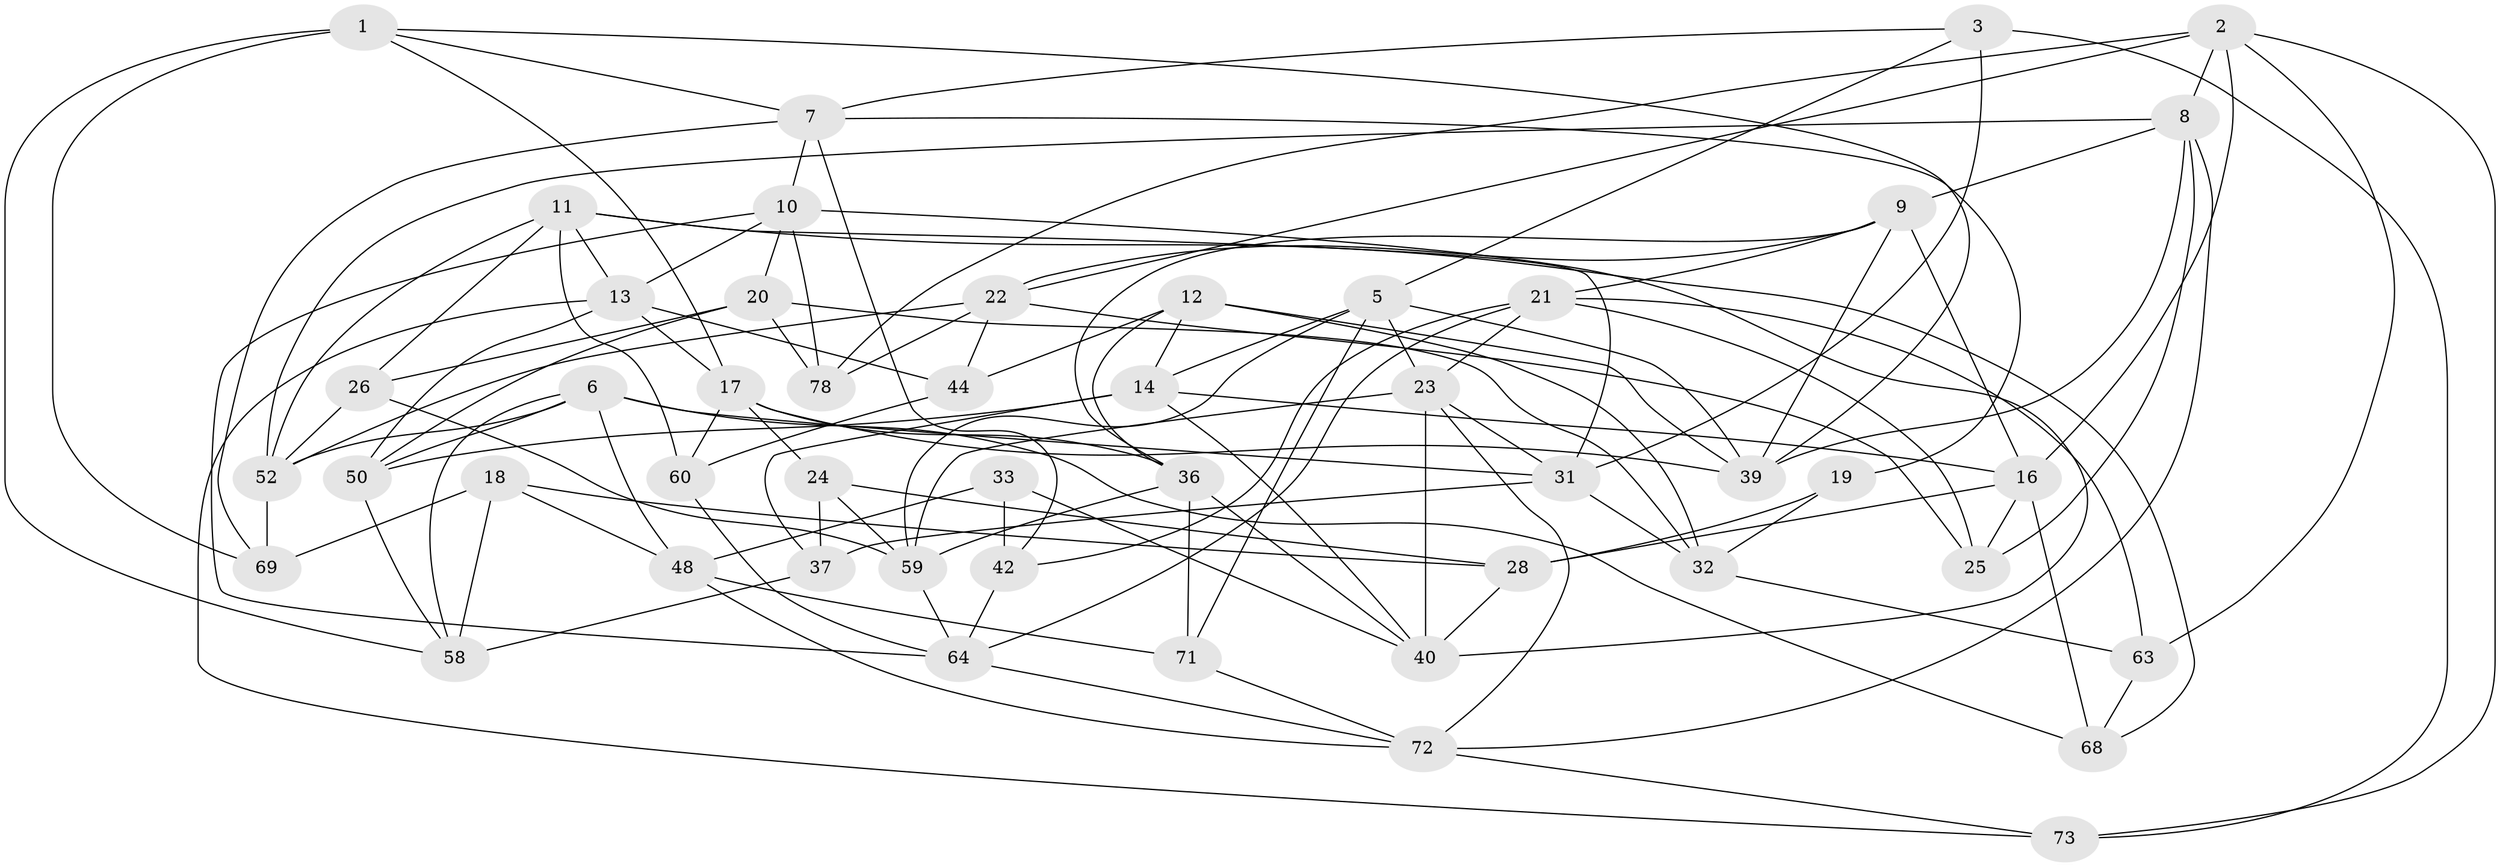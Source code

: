 // original degree distribution, {4: 1.0}
// Generated by graph-tools (version 1.1) at 2025/42/03/06/25 10:42:21]
// undirected, 48 vertices, 122 edges
graph export_dot {
graph [start="1"]
  node [color=gray90,style=filled];
  1 [super="+49"];
  2 [super="+4"];
  3;
  5 [super="+43"];
  6 [super="+53"];
  7 [super="+38"];
  8 [super="+47"];
  9 [super="+15"];
  10 [super="+27"];
  11 [super="+83"];
  12 [super="+34"];
  13 [super="+35"];
  14 [super="+76"];
  16 [super="+45"];
  17 [super="+41"];
  18 [super="+46"];
  19;
  20 [super="+81"];
  21 [super="+29"];
  22 [super="+79"];
  23 [super="+55"];
  24;
  25;
  26;
  28 [super="+30"];
  31 [super="+57"];
  32 [super="+51"];
  33 [super="+54"];
  36 [super="+66"];
  37;
  39 [super="+56"];
  40 [super="+62"];
  42 [super="+74"];
  44;
  48 [super="+77"];
  50 [super="+67"];
  52 [super="+75"];
  58 [super="+61"];
  59 [super="+65"];
  60;
  63;
  64 [super="+70"];
  68;
  69 [super="+82"];
  71;
  72 [super="+80"];
  73;
  78;
  1 -- 58;
  1 -- 69 [weight=2];
  1 -- 17;
  1 -- 7;
  1 -- 39;
  2 -- 22;
  2 -- 73;
  2 -- 78;
  2 -- 63;
  2 -- 16;
  2 -- 8;
  3 -- 31;
  3 -- 5;
  3 -- 73;
  3 -- 7;
  5 -- 59;
  5 -- 14;
  5 -- 71;
  5 -- 23;
  5 -- 39;
  6 -- 48;
  6 -- 68;
  6 -- 58;
  6 -- 52;
  6 -- 31;
  6 -- 50;
  7 -- 10;
  7 -- 69;
  7 -- 19;
  7 -- 42;
  8 -- 39;
  8 -- 25;
  8 -- 9;
  8 -- 52;
  8 -- 72;
  9 -- 39;
  9 -- 16;
  9 -- 21;
  9 -- 22;
  9 -- 36;
  10 -- 64;
  10 -- 40;
  10 -- 13;
  10 -- 78;
  10 -- 20;
  11 -- 26;
  11 -- 13;
  11 -- 60;
  11 -- 68;
  11 -- 52;
  11 -- 31;
  12 -- 44;
  12 -- 39;
  12 -- 32 [weight=2];
  12 -- 14;
  12 -- 36;
  13 -- 44;
  13 -- 50;
  13 -- 73;
  13 -- 17;
  14 -- 37;
  14 -- 40;
  14 -- 16;
  14 -- 50;
  16 -- 68;
  16 -- 28;
  16 -- 25;
  17 -- 60;
  17 -- 24;
  17 -- 36;
  17 -- 39;
  18 -- 58 [weight=2];
  18 -- 69 [weight=2];
  18 -- 48;
  18 -- 28;
  19 -- 28 [weight=2];
  19 -- 32;
  20 -- 78;
  20 -- 26;
  20 -- 32;
  20 -- 50 [weight=2];
  21 -- 42;
  21 -- 63;
  21 -- 64;
  21 -- 25;
  21 -- 23;
  22 -- 44;
  22 -- 25;
  22 -- 52;
  22 -- 78;
  23 -- 40;
  23 -- 59;
  23 -- 31;
  23 -- 72;
  24 -- 37;
  24 -- 28;
  24 -- 59;
  26 -- 59;
  26 -- 52;
  28 -- 40;
  31 -- 37;
  31 -- 32;
  32 -- 63;
  33 -- 40;
  33 -- 48 [weight=2];
  33 -- 42 [weight=3];
  36 -- 59;
  36 -- 40;
  36 -- 71;
  37 -- 58;
  42 -- 64;
  44 -- 60;
  48 -- 71;
  48 -- 72;
  50 -- 58;
  52 -- 69;
  59 -- 64;
  60 -- 64;
  63 -- 68;
  64 -- 72;
  71 -- 72;
  72 -- 73;
}

